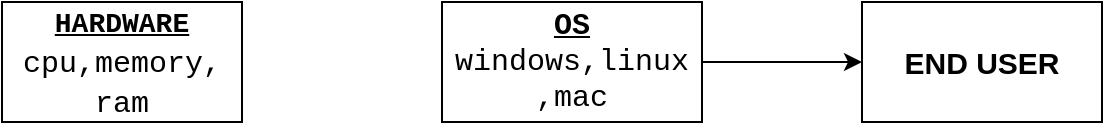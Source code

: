 <mxfile>
    <diagram id="cWscICYwqIy73P03x3pd" name="Page-1">
        <mxGraphModel dx="820" dy="614" grid="1" gridSize="10" guides="1" tooltips="1" connect="1" arrows="1" fold="1" page="1" pageScale="1" pageWidth="850" pageHeight="1100" math="0" shadow="0">
            <root>
                <mxCell id="0"/>
                <mxCell id="1" parent="0"/>
                <mxCell id="x2S4PXvfas988WwX56KN-5" value="" style="edgeStyle=none;html=1;strokeColor=#FFFFFF;" parent="1" source="x2S4PXvfas988WwX56KN-1" target="x2S4PXvfas988WwX56KN-4" edge="1">
                    <mxGeometry relative="1" as="geometry"/>
                </mxCell>
                <mxCell id="x2S4PXvfas988WwX56KN-1" value="&lt;font face=&quot;Courier New&quot;&gt;&lt;u&gt;&lt;b&gt;&lt;font style=&quot;font-size: 14px&quot;&gt;HARDWARE&lt;/font&gt;&lt;/b&gt;&lt;/u&gt;&lt;br&gt;cpu,memory, ram&lt;/font&gt;" style="whiteSpace=wrap;html=1;fontSize=15;" parent="1" vertex="1">
                    <mxGeometry x="100" y="160" width="120" height="60" as="geometry"/>
                </mxCell>
                <mxCell id="x2S4PXvfas988WwX56KN-7" value="" style="edgeStyle=none;html=1;" parent="1" source="x2S4PXvfas988WwX56KN-4" target="x2S4PXvfas988WwX56KN-6" edge="1">
                    <mxGeometry relative="1" as="geometry"/>
                </mxCell>
                <mxCell id="x2S4PXvfas988WwX56KN-4" value="&lt;font style=&quot;font-size: 15px&quot; face=&quot;Courier New&quot;&gt;&lt;u&gt;&lt;b&gt;OS&lt;/b&gt;&lt;/u&gt;&lt;br&gt;windows,linux&lt;br&gt;,mac&lt;/font&gt;" style="whiteSpace=wrap;html=1;" parent="1" vertex="1">
                    <mxGeometry x="320" y="160" width="130" height="60" as="geometry"/>
                </mxCell>
                <mxCell id="x2S4PXvfas988WwX56KN-6" value="&lt;font style=&quot;font-size: 15px&quot;&gt;&lt;b&gt;END USER&lt;/b&gt;&lt;/font&gt;" style="whiteSpace=wrap;html=1;" parent="1" vertex="1">
                    <mxGeometry x="530" y="160" width="120" height="60" as="geometry"/>
                </mxCell>
            </root>
        </mxGraphModel>
    </diagram>
</mxfile>